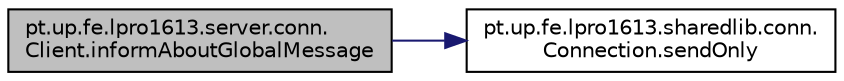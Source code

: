 digraph "pt.up.fe.lpro1613.server.conn.Client.informAboutGlobalMessage"
{
  edge [fontname="Helvetica",fontsize="10",labelfontname="Helvetica",labelfontsize="10"];
  node [fontname="Helvetica",fontsize="10",shape=record];
  rankdir="LR";
  Node54 [label="pt.up.fe.lpro1613.server.conn.\lClient.informAboutGlobalMessage",height=0.2,width=0.4,color="black", fillcolor="grey75", style="filled", fontcolor="black"];
  Node54 -> Node55 [color="midnightblue",fontsize="10",style="solid"];
  Node55 [label="pt.up.fe.lpro1613.sharedlib.conn.\lConnection.sendOnly",height=0.2,width=0.4,color="black", fillcolor="white", style="filled",URL="$classpt_1_1up_1_1fe_1_1lpro1613_1_1sharedlib_1_1conn_1_1_connection.html#acdcf8af7c9a37ede122c6db80d06668f"];
}
